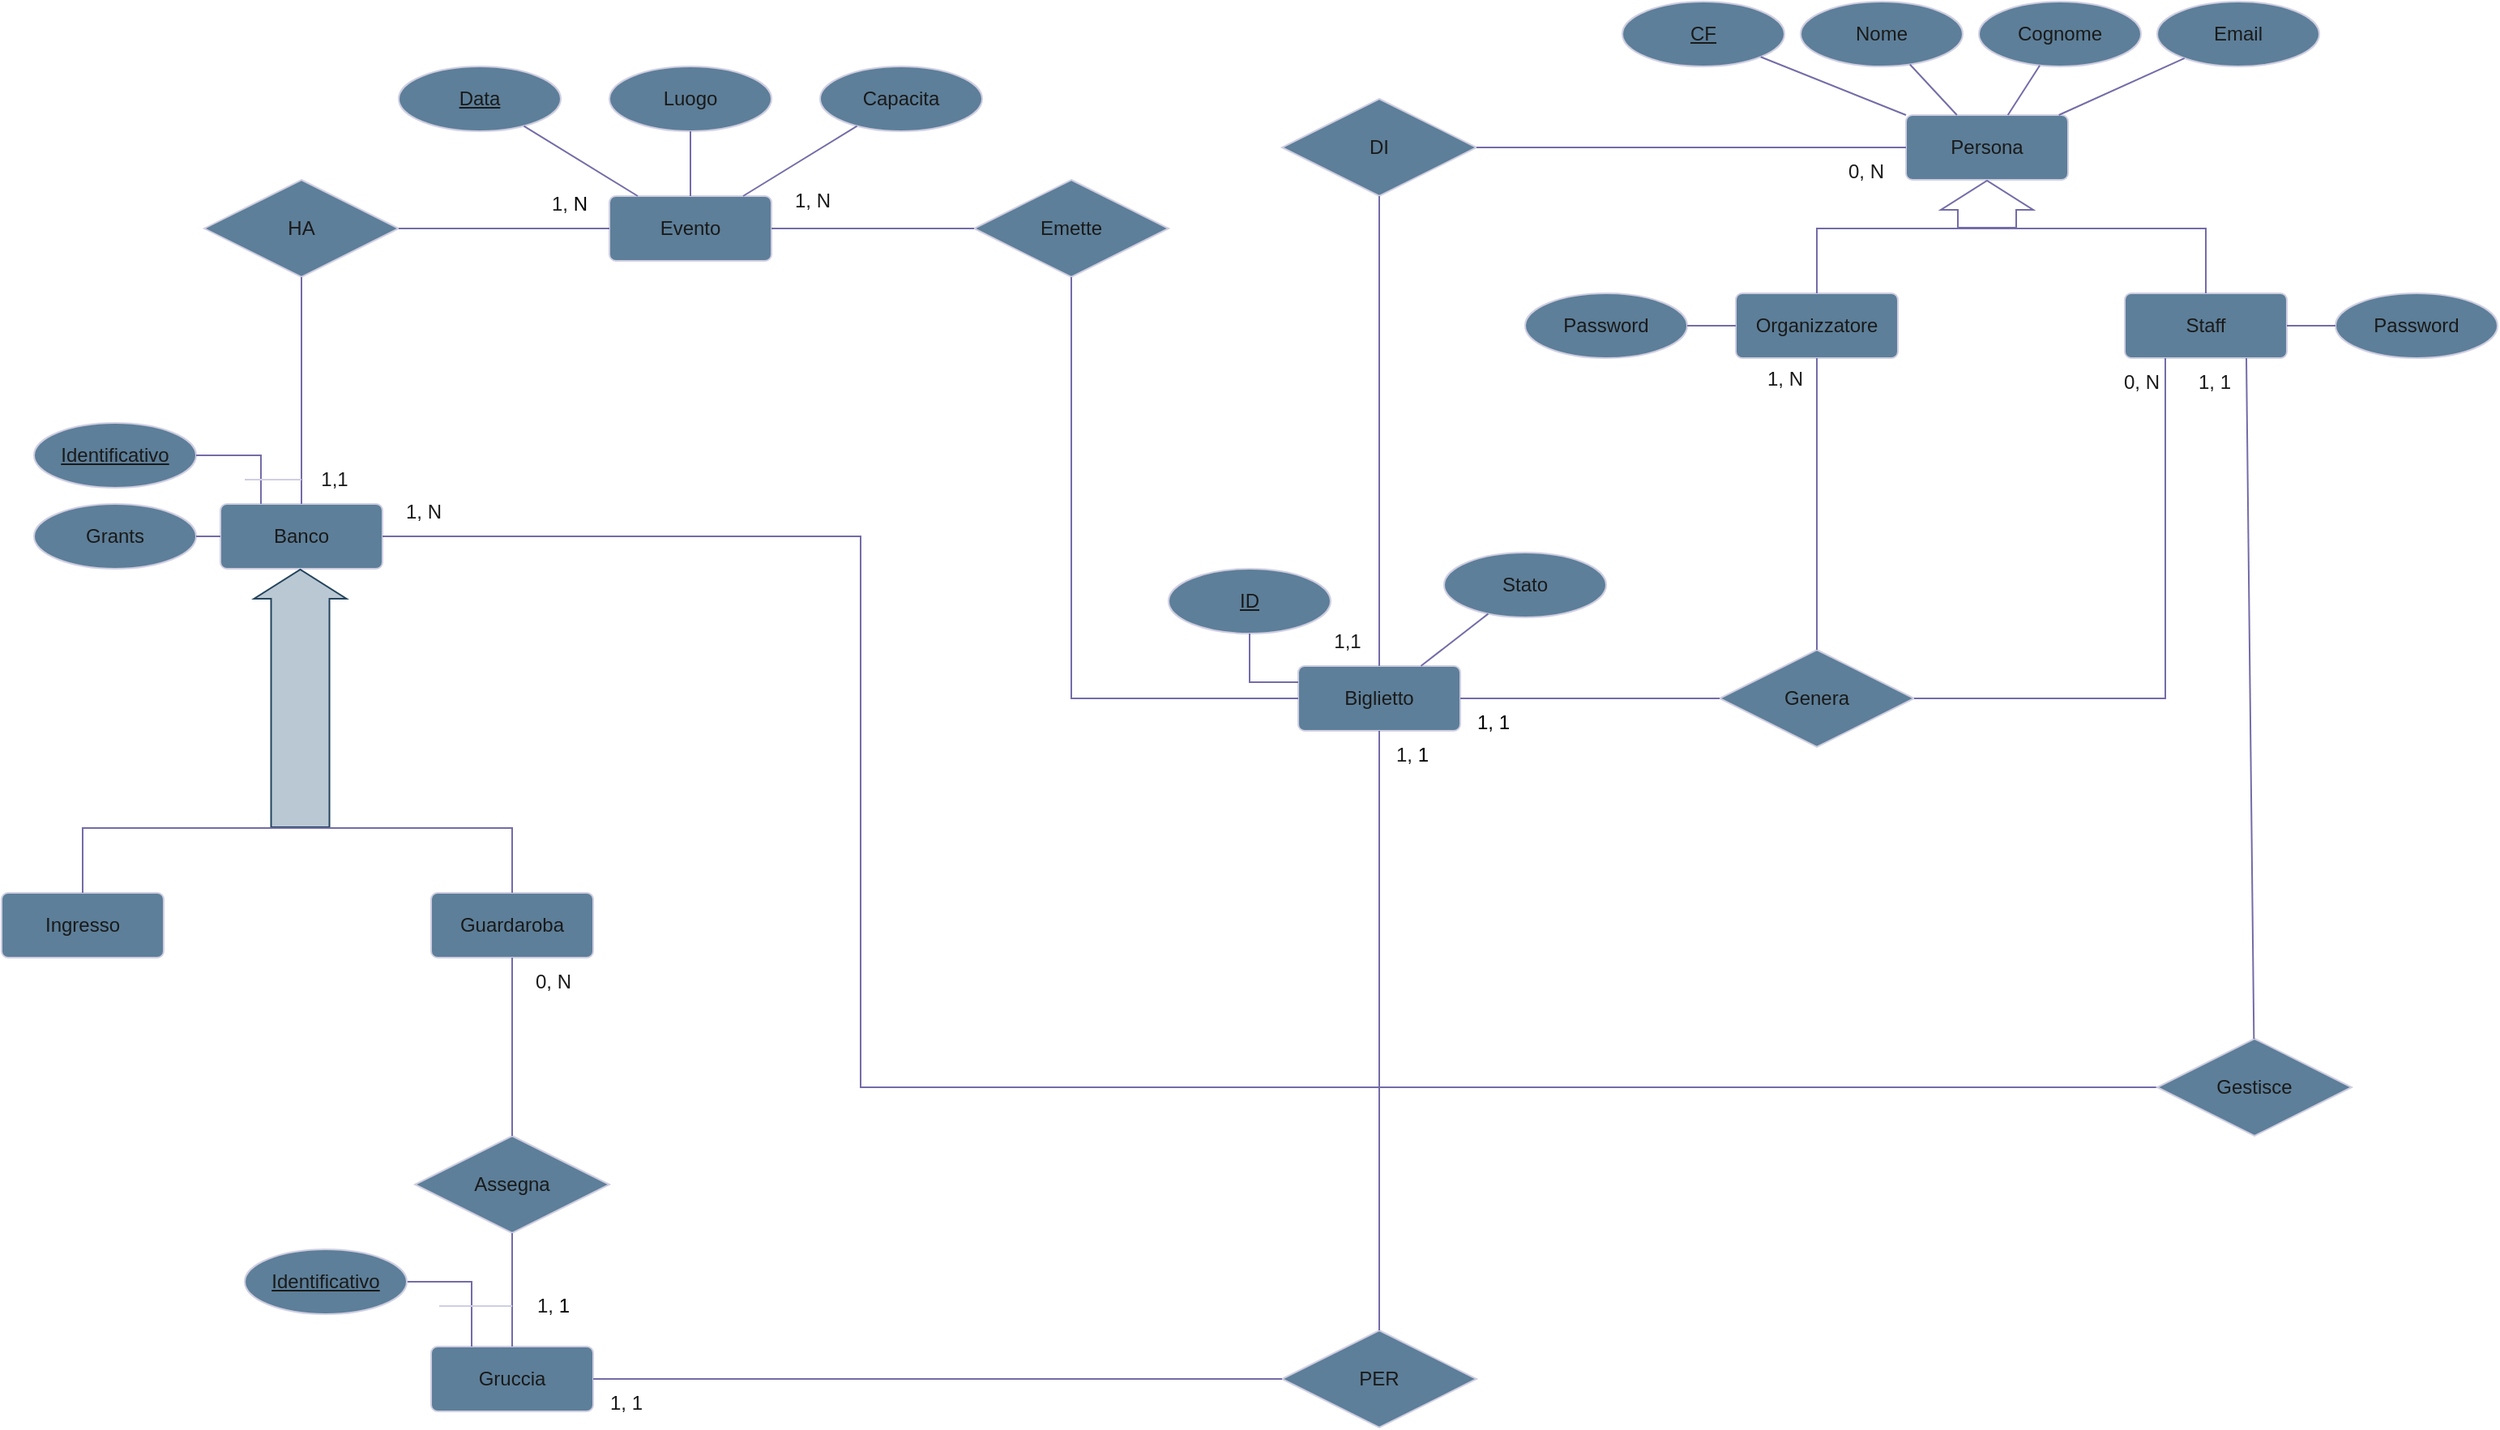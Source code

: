 <mxfile version="25.0.2">
  <diagram id="R2lEEEUBdFMjLlhIrx00" name="Page-1">
    <mxGraphModel dx="1509" dy="880" grid="1" gridSize="10" guides="1" tooltips="1" connect="0" arrows="1" fold="1" page="1" pageScale="1" pageWidth="850" pageHeight="1100" math="0" shadow="0" extFonts="Permanent Marker^https://fonts.googleapis.com/css?family=Permanent+Marker">
      <root>
        <mxCell id="0" />
        <mxCell id="1" parent="0" />
        <mxCell id="5F5oQR9xoUEDwheyP2OU-1" value="Evento" style="rounded=1;arcSize=10;whiteSpace=wrap;html=1;align=center;labelBackgroundColor=none;fillColor=#5D7F99;strokeColor=#D0CEE2;fontColor=#1A1A1A;" parent="1" vertex="1">
          <mxGeometry x="465" y="210" width="100" height="40" as="geometry" />
        </mxCell>
        <mxCell id="5F5oQR9xoUEDwheyP2OU-3" value="Luogo" style="ellipse;whiteSpace=wrap;html=1;align=center;labelBackgroundColor=none;fillColor=#5D7F99;strokeColor=#D0CEE2;fontColor=#1A1A1A;" parent="1" vertex="1">
          <mxGeometry x="465" y="130" width="100" height="40" as="geometry" />
        </mxCell>
        <mxCell id="5F5oQR9xoUEDwheyP2OU-4" value="Data" style="ellipse;whiteSpace=wrap;html=1;align=center;fontStyle=4;labelBackgroundColor=none;fillColor=#5D7F99;strokeColor=#D0CEE2;fontColor=#1A1A1A;" parent="1" vertex="1">
          <mxGeometry x="335" y="130" width="100" height="40" as="geometry" />
        </mxCell>
        <mxCell id="5F5oQR9xoUEDwheyP2OU-5" value="Capacita" style="ellipse;whiteSpace=wrap;html=1;align=center;labelBackgroundColor=none;fillColor=#5D7F99;strokeColor=#D0CEE2;fontColor=#1A1A1A;" parent="1" vertex="1">
          <mxGeometry x="595" y="130" width="100" height="40" as="geometry" />
        </mxCell>
        <mxCell id="5F5oQR9xoUEDwheyP2OU-7" value="Identificativo" style="ellipse;whiteSpace=wrap;html=1;align=center;fontStyle=4;labelBackgroundColor=none;fillColor=#5D7F99;strokeColor=#D0CEE2;fontColor=#1A1A1A;" parent="1" vertex="1">
          <mxGeometry x="110" y="350" width="100" height="40" as="geometry" />
        </mxCell>
        <mxCell id="5F5oQR9xoUEDwheyP2OU-9" value="Grants" style="ellipse;whiteSpace=wrap;html=1;align=center;labelBackgroundColor=none;fillColor=#5D7F99;strokeColor=#D0CEE2;fontColor=#1A1A1A;" parent="1" vertex="1">
          <mxGeometry x="110" y="400" width="100" height="40" as="geometry" />
        </mxCell>
        <mxCell id="5F5oQR9xoUEDwheyP2OU-10" value="Banco" style="rounded=1;arcSize=10;whiteSpace=wrap;html=1;align=center;labelBackgroundColor=none;fillColor=#5D7F99;strokeColor=#D0CEE2;fontColor=#1A1A1A;" parent="1" vertex="1">
          <mxGeometry x="225" y="400" width="100" height="40" as="geometry" />
        </mxCell>
        <mxCell id="5F5oQR9xoUEDwheyP2OU-11" value="Guardaroba" style="rounded=1;arcSize=10;whiteSpace=wrap;html=1;align=center;labelBackgroundColor=none;fillColor=#5D7F99;strokeColor=#D0CEE2;fontColor=#1A1A1A;" parent="1" vertex="1">
          <mxGeometry x="355" y="640" width="100" height="40" as="geometry" />
        </mxCell>
        <mxCell id="5F5oQR9xoUEDwheyP2OU-12" value="Ingresso" style="rounded=1;arcSize=10;whiteSpace=wrap;html=1;align=center;labelBackgroundColor=none;fillColor=#5D7F99;strokeColor=#D0CEE2;fontColor=#1A1A1A;" parent="1" vertex="1">
          <mxGeometry x="90" y="640" width="100" height="40" as="geometry" />
        </mxCell>
        <mxCell id="5F5oQR9xoUEDwheyP2OU-13" value="HA" style="shape=rhombus;perimeter=rhombusPerimeter;whiteSpace=wrap;html=1;align=center;labelBackgroundColor=none;fillColor=#5D7F99;strokeColor=#D0CEE2;fontColor=#1A1A1A;" parent="1" vertex="1">
          <mxGeometry x="215" y="200" width="120" height="60" as="geometry" />
        </mxCell>
        <mxCell id="5F5oQR9xoUEDwheyP2OU-14" value="Assegna" style="shape=rhombus;perimeter=rhombusPerimeter;whiteSpace=wrap;html=1;align=center;labelBackgroundColor=none;fillColor=#5D7F99;strokeColor=#D0CEE2;fontColor=#1A1A1A;" parent="1" vertex="1">
          <mxGeometry x="345" y="790" width="120" height="60" as="geometry" />
        </mxCell>
        <mxCell id="5F5oQR9xoUEDwheyP2OU-15" value="Gruccia" style="rounded=1;arcSize=10;whiteSpace=wrap;html=1;align=center;labelBackgroundColor=none;fillColor=#5D7F99;strokeColor=#D0CEE2;fontColor=#1A1A1A;" parent="1" vertex="1">
          <mxGeometry x="355" y="920" width="100" height="40" as="geometry" />
        </mxCell>
        <mxCell id="5F5oQR9xoUEDwheyP2OU-16" value="PER" style="shape=rhombus;perimeter=rhombusPerimeter;whiteSpace=wrap;html=1;align=center;labelBackgroundColor=none;fillColor=#5D7F99;strokeColor=#D0CEE2;fontColor=#1A1A1A;" parent="1" vertex="1">
          <mxGeometry x="880" y="910" width="120" height="60" as="geometry" />
        </mxCell>
        <mxCell id="5F5oQR9xoUEDwheyP2OU-17" value="Biglietto" style="rounded=1;arcSize=10;whiteSpace=wrap;html=1;align=center;labelBackgroundColor=none;fillColor=#5D7F99;strokeColor=#D0CEE2;fontColor=#1A1A1A;" parent="1" vertex="1">
          <mxGeometry x="890" y="500" width="100" height="40" as="geometry" />
        </mxCell>
        <mxCell id="5F5oQR9xoUEDwheyP2OU-19" value="Emette" style="shape=rhombus;perimeter=rhombusPerimeter;whiteSpace=wrap;html=1;align=center;labelBackgroundColor=none;fillColor=#5D7F99;strokeColor=#D0CEE2;fontColor=#1A1A1A;" parent="1" vertex="1">
          <mxGeometry x="690" y="200" width="120" height="60" as="geometry" />
        </mxCell>
        <mxCell id="5F5oQR9xoUEDwheyP2OU-20" value="Persona" style="rounded=1;arcSize=10;whiteSpace=wrap;html=1;align=center;labelBackgroundColor=none;fillColor=#5D7F99;strokeColor=#D0CEE2;fontColor=#1A1A1A;" parent="1" vertex="1">
          <mxGeometry x="1265" y="160" width="100" height="40" as="geometry" />
        </mxCell>
        <mxCell id="5F5oQR9xoUEDwheyP2OU-21" value="Organizzatore" style="rounded=1;arcSize=10;whiteSpace=wrap;html=1;align=center;labelBackgroundColor=none;fillColor=#5D7F99;strokeColor=#D0CEE2;fontColor=#1A1A1A;" parent="1" vertex="1">
          <mxGeometry x="1160" y="270" width="100" height="40" as="geometry" />
        </mxCell>
        <mxCell id="5F5oQR9xoUEDwheyP2OU-22" value="Staff" style="rounded=1;arcSize=10;whiteSpace=wrap;html=1;align=center;labelBackgroundColor=none;fillColor=#5D7F99;strokeColor=#D0CEE2;fontColor=#1A1A1A;" parent="1" vertex="1">
          <mxGeometry x="1400" y="270" width="100" height="40" as="geometry" />
        </mxCell>
        <mxCell id="5F5oQR9xoUEDwheyP2OU-23" value="CF" style="ellipse;whiteSpace=wrap;html=1;align=center;fontStyle=4;labelBackgroundColor=none;fillColor=#5D7F99;strokeColor=#D0CEE2;fontColor=#1A1A1A;" parent="1" vertex="1">
          <mxGeometry x="1090" y="90" width="100" height="40" as="geometry" />
        </mxCell>
        <mxCell id="5F5oQR9xoUEDwheyP2OU-24" value="Nome" style="ellipse;whiteSpace=wrap;html=1;align=center;labelBackgroundColor=none;fillColor=#5D7F99;strokeColor=#D0CEE2;fontColor=#1A1A1A;" parent="1" vertex="1">
          <mxGeometry x="1200" y="90" width="100" height="40" as="geometry" />
        </mxCell>
        <mxCell id="5F5oQR9xoUEDwheyP2OU-25" value="Cognome" style="ellipse;whiteSpace=wrap;html=1;align=center;labelBackgroundColor=none;fillColor=#5D7F99;strokeColor=#D0CEE2;fontColor=#1A1A1A;" parent="1" vertex="1">
          <mxGeometry x="1310" y="90" width="100" height="40" as="geometry" />
        </mxCell>
        <mxCell id="5F5oQR9xoUEDwheyP2OU-26" value="DI" style="shape=rhombus;perimeter=rhombusPerimeter;whiteSpace=wrap;html=1;align=center;labelBackgroundColor=none;fillColor=#5D7F99;strokeColor=#D0CEE2;fontColor=#1A1A1A;" parent="1" vertex="1">
          <mxGeometry x="880" y="150" width="120" height="60" as="geometry" />
        </mxCell>
        <mxCell id="C57nEhRPr9zmEdhHjsFl-1" value="Email" style="ellipse;whiteSpace=wrap;html=1;align=center;labelBackgroundColor=none;fillColor=#5D7F99;strokeColor=#D0CEE2;fontColor=#1A1A1A;" parent="1" vertex="1">
          <mxGeometry x="1420" y="90" width="100" height="40" as="geometry" />
        </mxCell>
        <mxCell id="C57nEhRPr9zmEdhHjsFl-2" value="" style="endArrow=none;html=1;rounded=0;labelBackgroundColor=none;strokeColor=#736CA8;fontColor=default;" parent="1" source="5F5oQR9xoUEDwheyP2OU-20" target="5F5oQR9xoUEDwheyP2OU-23" edge="1">
          <mxGeometry width="50" height="50" relative="1" as="geometry">
            <mxPoint x="890" y="250" as="sourcePoint" />
            <mxPoint x="940" y="200" as="targetPoint" />
          </mxGeometry>
        </mxCell>
        <mxCell id="C57nEhRPr9zmEdhHjsFl-5" value="" style="endArrow=none;html=1;rounded=0;labelBackgroundColor=none;strokeColor=#736CA8;fontColor=default;" parent="1" source="5F5oQR9xoUEDwheyP2OU-20" target="C57nEhRPr9zmEdhHjsFl-1" edge="1">
          <mxGeometry width="50" height="50" relative="1" as="geometry">
            <mxPoint x="1275" y="170" as="sourcePoint" />
            <mxPoint x="1185" y="134" as="targetPoint" />
          </mxGeometry>
        </mxCell>
        <mxCell id="C57nEhRPr9zmEdhHjsFl-6" value="" style="endArrow=none;html=1;rounded=0;labelBackgroundColor=none;strokeColor=#736CA8;fontColor=default;" parent="1" source="5F5oQR9xoUEDwheyP2OU-20" target="5F5oQR9xoUEDwheyP2OU-25" edge="1">
          <mxGeometry width="50" height="50" relative="1" as="geometry">
            <mxPoint x="1285" y="180" as="sourcePoint" />
            <mxPoint x="1195" y="144" as="targetPoint" />
          </mxGeometry>
        </mxCell>
        <mxCell id="C57nEhRPr9zmEdhHjsFl-7" value="" style="endArrow=none;html=1;rounded=0;labelBackgroundColor=none;strokeColor=#736CA8;fontColor=default;" parent="1" source="5F5oQR9xoUEDwheyP2OU-20" target="5F5oQR9xoUEDwheyP2OU-24" edge="1">
          <mxGeometry width="50" height="50" relative="1" as="geometry">
            <mxPoint x="1295" y="190" as="sourcePoint" />
            <mxPoint x="1205" y="154" as="targetPoint" />
          </mxGeometry>
        </mxCell>
        <mxCell id="C57nEhRPr9zmEdhHjsFl-10" value="" style="shape=flexArrow;endArrow=classic;html=1;rounded=0;width=36;endSize=5.67;labelBackgroundColor=none;strokeColor=#736CA8;fontColor=default;" parent="1" target="5F5oQR9xoUEDwheyP2OU-20" edge="1">
          <mxGeometry width="50" height="50" relative="1" as="geometry">
            <mxPoint x="1315" y="230" as="sourcePoint" />
            <mxPoint x="1200" y="230" as="targetPoint" />
          </mxGeometry>
        </mxCell>
        <mxCell id="C57nEhRPr9zmEdhHjsFl-11" value="" style="endArrow=none;html=1;rounded=0;labelBackgroundColor=none;strokeColor=#736CA8;fontColor=default;" parent="1" source="5F5oQR9xoUEDwheyP2OU-22" target="5F5oQR9xoUEDwheyP2OU-21" edge="1">
          <mxGeometry width="50" height="50" relative="1" as="geometry">
            <mxPoint x="1450" y="230" as="sourcePoint" />
            <mxPoint x="1170" y="230" as="targetPoint" />
            <Array as="points">
              <mxPoint x="1450" y="230" />
              <mxPoint x="1210" y="230" />
            </Array>
          </mxGeometry>
        </mxCell>
        <mxCell id="C57nEhRPr9zmEdhHjsFl-12" value="Password" style="ellipse;whiteSpace=wrap;html=1;align=center;labelBackgroundColor=none;fillColor=#5D7F99;strokeColor=#D0CEE2;fontColor=#1A1A1A;" parent="1" vertex="1">
          <mxGeometry x="1030" y="270" width="100" height="40" as="geometry" />
        </mxCell>
        <mxCell id="C57nEhRPr9zmEdhHjsFl-13" value="Password" style="ellipse;whiteSpace=wrap;html=1;align=center;labelBackgroundColor=none;fillColor=#5D7F99;strokeColor=#D0CEE2;fontColor=#1A1A1A;" parent="1" vertex="1">
          <mxGeometry x="1530" y="270" width="100" height="40" as="geometry" />
        </mxCell>
        <mxCell id="C57nEhRPr9zmEdhHjsFl-14" value="" style="endArrow=none;html=1;rounded=0;labelBackgroundColor=none;strokeColor=#736CA8;fontColor=default;" parent="1" source="5F5oQR9xoUEDwheyP2OU-21" target="C57nEhRPr9zmEdhHjsFl-12" edge="1">
          <mxGeometry width="50" height="50" relative="1" as="geometry">
            <mxPoint x="1200" y="376" as="sourcePoint" />
            <mxPoint x="1110" y="340" as="targetPoint" />
          </mxGeometry>
        </mxCell>
        <mxCell id="C57nEhRPr9zmEdhHjsFl-15" value="" style="endArrow=none;html=1;rounded=0;labelBackgroundColor=none;strokeColor=#736CA8;fontColor=default;" parent="1" source="5F5oQR9xoUEDwheyP2OU-22" target="C57nEhRPr9zmEdhHjsFl-13" edge="1">
          <mxGeometry width="50" height="50" relative="1" as="geometry">
            <mxPoint x="1490" y="410" as="sourcePoint" />
            <mxPoint x="1568" y="375" as="targetPoint" />
          </mxGeometry>
        </mxCell>
        <mxCell id="C57nEhRPr9zmEdhHjsFl-17" value="" style="endArrow=none;html=1;rounded=0;labelBackgroundColor=none;strokeColor=#736CA8;fontColor=default;" parent="1" source="5F5oQR9xoUEDwheyP2OU-1" target="5F5oQR9xoUEDwheyP2OU-4" edge="1">
          <mxGeometry width="50" height="50" relative="1" as="geometry">
            <mxPoint x="1275" y="170" as="sourcePoint" />
            <mxPoint x="1185" y="134" as="targetPoint" />
          </mxGeometry>
        </mxCell>
        <mxCell id="C57nEhRPr9zmEdhHjsFl-18" value="" style="endArrow=none;html=1;rounded=0;labelBackgroundColor=none;strokeColor=#736CA8;fontColor=default;" parent="1" source="5F5oQR9xoUEDwheyP2OU-10" target="5F5oQR9xoUEDwheyP2OU-9" edge="1">
          <mxGeometry width="50" height="50" relative="1" as="geometry">
            <mxPoint x="1283" y="540" as="sourcePoint" />
            <mxPoint x="1193" y="504" as="targetPoint" />
          </mxGeometry>
        </mxCell>
        <mxCell id="C57nEhRPr9zmEdhHjsFl-19" value="" style="endArrow=none;html=1;rounded=0;labelBackgroundColor=none;strokeColor=#736CA8;fontColor=default;" parent="1" source="5F5oQR9xoUEDwheyP2OU-1" target="5F5oQR9xoUEDwheyP2OU-5" edge="1">
          <mxGeometry width="50" height="50" relative="1" as="geometry">
            <mxPoint x="1295" y="190" as="sourcePoint" />
            <mxPoint x="1205" y="154" as="targetPoint" />
          </mxGeometry>
        </mxCell>
        <mxCell id="C57nEhRPr9zmEdhHjsFl-20" value="" style="endArrow=none;html=1;rounded=0;labelBackgroundColor=none;strokeColor=#736CA8;fontColor=default;" parent="1" source="5F5oQR9xoUEDwheyP2OU-1" target="5F5oQR9xoUEDwheyP2OU-3" edge="1">
          <mxGeometry width="50" height="50" relative="1" as="geometry">
            <mxPoint x="1305" y="200" as="sourcePoint" />
            <mxPoint x="1215" y="164" as="targetPoint" />
          </mxGeometry>
        </mxCell>
        <mxCell id="C57nEhRPr9zmEdhHjsFl-21" value="" style="shape=flexArrow;endArrow=classic;html=1;rounded=0;width=36;endSize=5.67;labelBackgroundColor=none;fontColor=default;strokeColor=#23445d;fillStyle=solid;fillColor=#bac8d3;" parent="1" edge="1">
          <mxGeometry width="50" height="50" relative="1" as="geometry">
            <mxPoint x="274.26" y="600" as="sourcePoint" />
            <mxPoint x="274.26" y="440" as="targetPoint" />
          </mxGeometry>
        </mxCell>
        <mxCell id="C57nEhRPr9zmEdhHjsFl-24" value="" style="endArrow=none;html=1;rounded=0;labelBackgroundColor=none;strokeColor=#736CA8;fontColor=default;" parent="1" source="5F5oQR9xoUEDwheyP2OU-10" target="5F5oQR9xoUEDwheyP2OU-13" edge="1">
          <mxGeometry width="50" height="50" relative="1" as="geometry">
            <mxPoint x="473" y="750" as="sourcePoint" />
            <mxPoint x="372" y="729" as="targetPoint" />
          </mxGeometry>
        </mxCell>
        <mxCell id="C57nEhRPr9zmEdhHjsFl-25" value="" style="endArrow=none;html=1;rounded=0;labelBackgroundColor=none;strokeColor=#736CA8;fontColor=default;" parent="1" source="5F5oQR9xoUEDwheyP2OU-13" target="5F5oQR9xoUEDwheyP2OU-1" edge="1">
          <mxGeometry width="50" height="50" relative="1" as="geometry">
            <mxPoint x="485" y="410" as="sourcePoint" />
            <mxPoint x="384" y="389" as="targetPoint" />
          </mxGeometry>
        </mxCell>
        <mxCell id="C57nEhRPr9zmEdhHjsFl-26" value="" style="endArrow=none;html=1;rounded=0;labelBackgroundColor=none;strokeColor=#736CA8;fontColor=default;" parent="1" source="5F5oQR9xoUEDwheyP2OU-11" target="5F5oQR9xoUEDwheyP2OU-12" edge="1">
          <mxGeometry width="50" height="50" relative="1" as="geometry">
            <mxPoint x="395" y="640" as="sourcePoint" />
            <mxPoint x="155" y="640" as="targetPoint" />
            <Array as="points">
              <mxPoint x="405" y="600" />
              <mxPoint x="140" y="600" />
            </Array>
          </mxGeometry>
        </mxCell>
        <mxCell id="C57nEhRPr9zmEdhHjsFl-27" value="" style="endArrow=none;html=1;rounded=0;labelBackgroundColor=none;strokeColor=#736CA8;fontColor=default;" parent="1" source="5F5oQR9xoUEDwheyP2OU-11" target="5F5oQR9xoUEDwheyP2OU-14" edge="1">
          <mxGeometry width="50" height="50" relative="1" as="geometry">
            <mxPoint x="236" y="450" as="sourcePoint" />
            <mxPoint x="125" y="496" as="targetPoint" />
          </mxGeometry>
        </mxCell>
        <mxCell id="C57nEhRPr9zmEdhHjsFl-28" value="" style="endArrow=none;html=1;rounded=0;labelBackgroundColor=none;strokeColor=#736CA8;fontColor=default;" parent="1" source="5F5oQR9xoUEDwheyP2OU-14" target="5F5oQR9xoUEDwheyP2OU-15" edge="1">
          <mxGeometry width="50" height="50" relative="1" as="geometry">
            <mxPoint x="415" y="690" as="sourcePoint" />
            <mxPoint x="415" y="800" as="targetPoint" />
          </mxGeometry>
        </mxCell>
        <mxCell id="C57nEhRPr9zmEdhHjsFl-29" value="" style="endArrow=none;html=1;rounded=0;labelBackgroundColor=none;strokeColor=#736CA8;fontColor=default;" parent="1" source="5F5oQR9xoUEDwheyP2OU-16" target="5F5oQR9xoUEDwheyP2OU-15" edge="1">
          <mxGeometry width="50" height="50" relative="1" as="geometry">
            <mxPoint x="665" y="1200" as="sourcePoint" />
            <mxPoint x="665" y="1260" as="targetPoint" />
          </mxGeometry>
        </mxCell>
        <mxCell id="C57nEhRPr9zmEdhHjsFl-30" value="" style="endArrow=none;html=1;rounded=0;labelBackgroundColor=none;strokeColor=#736CA8;fontColor=default;" parent="1" source="5F5oQR9xoUEDwheyP2OU-17" target="5F5oQR9xoUEDwheyP2OU-16" edge="1">
          <mxGeometry width="50" height="50" relative="1" as="geometry">
            <mxPoint x="675" y="1210" as="sourcePoint" />
            <mxPoint x="675" y="1270" as="targetPoint" />
          </mxGeometry>
        </mxCell>
        <mxCell id="C57nEhRPr9zmEdhHjsFl-31" value="" style="endArrow=none;html=1;rounded=0;labelBackgroundColor=none;strokeColor=#736CA8;fontColor=default;" parent="1" source="5F5oQR9xoUEDwheyP2OU-26" target="5F5oQR9xoUEDwheyP2OU-17" edge="1">
          <mxGeometry width="50" height="50" relative="1" as="geometry">
            <mxPoint x="675" y="870" as="sourcePoint" />
            <mxPoint x="675" y="930" as="targetPoint" />
          </mxGeometry>
        </mxCell>
        <mxCell id="C57nEhRPr9zmEdhHjsFl-32" value="" style="endArrow=none;html=1;rounded=0;labelBackgroundColor=none;strokeColor=#736CA8;fontColor=default;" parent="1" source="5F5oQR9xoUEDwheyP2OU-26" target="5F5oQR9xoUEDwheyP2OU-20" edge="1">
          <mxGeometry width="50" height="50" relative="1" as="geometry">
            <mxPoint x="685" y="880" as="sourcePoint" />
            <mxPoint x="685" y="940" as="targetPoint" />
          </mxGeometry>
        </mxCell>
        <mxCell id="B8gMn7OS_unOrH18oPbT-1" value="Genera" style="shape=rhombus;perimeter=rhombusPerimeter;whiteSpace=wrap;html=1;align=center;labelBackgroundColor=none;fillColor=#5D7F99;strokeColor=#D0CEE2;fontColor=#1A1A1A;" parent="1" vertex="1">
          <mxGeometry x="1150" y="490" width="120" height="60" as="geometry" />
        </mxCell>
        <mxCell id="B8gMn7OS_unOrH18oPbT-2" value="" style="endArrow=none;html=1;rounded=0;labelBackgroundColor=none;strokeColor=#736CA8;fontColor=default;" parent="1" source="5F5oQR9xoUEDwheyP2OU-21" target="B8gMn7OS_unOrH18oPbT-1" edge="1">
          <mxGeometry width="50" height="50" relative="1" as="geometry">
            <mxPoint x="950" y="220" as="sourcePoint" />
            <mxPoint x="950" y="510" as="targetPoint" />
          </mxGeometry>
        </mxCell>
        <mxCell id="B8gMn7OS_unOrH18oPbT-3" value="" style="endArrow=none;html=1;rounded=0;exitX=0.25;exitY=1;exitDx=0;exitDy=0;labelBackgroundColor=none;strokeColor=#736CA8;fontColor=default;" parent="1" source="5F5oQR9xoUEDwheyP2OU-22" target="B8gMn7OS_unOrH18oPbT-1" edge="1">
          <mxGeometry width="50" height="50" relative="1" as="geometry">
            <mxPoint x="960" y="230" as="sourcePoint" />
            <mxPoint x="960" y="520" as="targetPoint" />
            <Array as="points">
              <mxPoint x="1425" y="520" />
            </Array>
          </mxGeometry>
        </mxCell>
        <mxCell id="B8gMn7OS_unOrH18oPbT-4" value="" style="endArrow=none;html=1;rounded=0;labelBackgroundColor=none;strokeColor=#736CA8;fontColor=default;" parent="1" source="B8gMn7OS_unOrH18oPbT-1" target="5F5oQR9xoUEDwheyP2OU-17" edge="1">
          <mxGeometry width="50" height="50" relative="1" as="geometry">
            <mxPoint x="970" y="240" as="sourcePoint" />
            <mxPoint x="970" y="530" as="targetPoint" />
          </mxGeometry>
        </mxCell>
        <mxCell id="B8gMn7OS_unOrH18oPbT-7" value="" style="endArrow=none;html=1;rounded=0;labelBackgroundColor=none;strokeColor=#736CA8;fontColor=default;" parent="1" source="5F5oQR9xoUEDwheyP2OU-1" target="5F5oQR9xoUEDwheyP2OU-19" edge="1">
          <mxGeometry width="50" height="50" relative="1" as="geometry">
            <mxPoint x="950" y="220" as="sourcePoint" />
            <mxPoint x="950" y="510" as="targetPoint" />
          </mxGeometry>
        </mxCell>
        <mxCell id="B8gMn7OS_unOrH18oPbT-8" value="" style="endArrow=none;html=1;rounded=0;labelBackgroundColor=none;strokeColor=#736CA8;fontColor=default;" parent="1" source="5F5oQR9xoUEDwheyP2OU-19" target="5F5oQR9xoUEDwheyP2OU-17" edge="1">
          <mxGeometry width="50" height="50" relative="1" as="geometry">
            <mxPoint x="960" y="230" as="sourcePoint" />
            <mxPoint x="960" y="520" as="targetPoint" />
            <Array as="points">
              <mxPoint x="750" y="520" />
            </Array>
          </mxGeometry>
        </mxCell>
        <mxCell id="B8gMn7OS_unOrH18oPbT-11" value="Stato" style="ellipse;whiteSpace=wrap;html=1;align=center;labelBackgroundColor=none;fillColor=#5D7F99;strokeColor=#D0CEE2;fontColor=#1A1A1A;" parent="1" vertex="1">
          <mxGeometry x="980" y="430" width="100" height="40" as="geometry" />
        </mxCell>
        <mxCell id="B8gMn7OS_unOrH18oPbT-12" value="ID" style="ellipse;whiteSpace=wrap;html=1;align=center;fontStyle=4;labelBackgroundColor=none;fillColor=#5D7F99;strokeColor=#D0CEE2;fontColor=#1A1A1A;" parent="1" vertex="1">
          <mxGeometry x="810" y="440" width="100" height="40" as="geometry" />
        </mxCell>
        <mxCell id="B8gMn7OS_unOrH18oPbT-14" value="" style="endArrow=none;html=1;rounded=0;exitX=0.25;exitY=0;exitDx=0;exitDy=0;labelBackgroundColor=none;strokeColor=#736CA8;fontColor=default;" parent="1" source="5F5oQR9xoUEDwheyP2OU-15" target="B8gMn7OS_unOrH18oPbT-25" edge="1">
          <mxGeometry width="50" height="50" relative="1" as="geometry">
            <mxPoint x="650" y="940" as="sourcePoint" />
            <mxPoint x="287.629" y="837.835" as="targetPoint" />
            <Array as="points">
              <mxPoint x="380" y="880" />
            </Array>
          </mxGeometry>
        </mxCell>
        <mxCell id="B8gMn7OS_unOrH18oPbT-15" value="" style="line;strokeWidth=1;rotatable=0;dashed=0;labelPosition=right;align=left;verticalAlign=middle;spacingTop=0;spacingLeft=6;points=[];portConstraint=eastwest;labelBackgroundColor=none;fillColor=#5D7F99;strokeColor=#D0CEE2;fontColor=#1A1A1A;" parent="1" vertex="1">
          <mxGeometry x="360" y="890" width="45" height="10" as="geometry" />
        </mxCell>
        <mxCell id="B8gMn7OS_unOrH18oPbT-19" value="" style="endArrow=none;html=1;rounded=0;entryX=0;entryY=0.25;entryDx=0;entryDy=0;labelBackgroundColor=none;strokeColor=#736CA8;fontColor=default;" parent="1" source="B8gMn7OS_unOrH18oPbT-12" target="5F5oQR9xoUEDwheyP2OU-17" edge="1">
          <mxGeometry width="50" height="50" relative="1" as="geometry">
            <mxPoint x="655" y="850" as="sourcePoint" />
            <mxPoint x="655" y="910" as="targetPoint" />
            <Array as="points">
              <mxPoint x="860" y="510" />
            </Array>
          </mxGeometry>
        </mxCell>
        <mxCell id="B8gMn7OS_unOrH18oPbT-20" value="" style="endArrow=none;html=1;rounded=0;labelBackgroundColor=none;strokeColor=#736CA8;fontColor=default;" parent="1" source="B8gMn7OS_unOrH18oPbT-11" target="5F5oQR9xoUEDwheyP2OU-17" edge="1">
          <mxGeometry width="50" height="50" relative="1" as="geometry">
            <mxPoint x="665" y="860" as="sourcePoint" />
            <mxPoint x="665" y="920" as="targetPoint" />
          </mxGeometry>
        </mxCell>
        <mxCell id="B8gMn7OS_unOrH18oPbT-21" value="" style="endArrow=none;html=1;rounded=0;labelBackgroundColor=none;strokeColor=#736CA8;fontColor=default;" parent="1" source="5F5oQR9xoUEDwheyP2OU-10" target="B8gMn7OS_unOrH18oPbT-22" edge="1">
          <mxGeometry width="50" height="50" relative="1" as="geometry">
            <mxPoint x="675" y="870" as="sourcePoint" />
            <mxPoint x="1240" y="760" as="targetPoint" />
            <Array as="points">
              <mxPoint x="620" y="420" />
              <mxPoint x="620" y="760" />
            </Array>
          </mxGeometry>
        </mxCell>
        <mxCell id="B8gMn7OS_unOrH18oPbT-22" value="Gestisce" style="shape=rhombus;perimeter=rhombusPerimeter;whiteSpace=wrap;html=1;align=center;labelBackgroundColor=none;fillColor=#5D7F99;strokeColor=#D0CEE2;fontColor=#1A1A1A;" parent="1" vertex="1">
          <mxGeometry x="1420" y="730" width="120" height="60" as="geometry" />
        </mxCell>
        <mxCell id="B8gMn7OS_unOrH18oPbT-24" value="" style="endArrow=none;html=1;rounded=0;entryX=0.75;entryY=1;entryDx=0;entryDy=0;labelBackgroundColor=none;strokeColor=#736CA8;fontColor=default;" parent="1" source="B8gMn7OS_unOrH18oPbT-22" target="5F5oQR9xoUEDwheyP2OU-22" edge="1">
          <mxGeometry width="50" height="50" relative="1" as="geometry">
            <mxPoint x="535" y="750" as="sourcePoint" />
            <mxPoint x="1450" y="520" as="targetPoint" />
          </mxGeometry>
        </mxCell>
        <mxCell id="B8gMn7OS_unOrH18oPbT-25" value="Identificativo" style="ellipse;whiteSpace=wrap;html=1;align=center;fontStyle=4;labelBackgroundColor=none;fillColor=#5D7F99;strokeColor=#D0CEE2;fontColor=#1A1A1A;" parent="1" vertex="1">
          <mxGeometry x="240" y="860" width="100" height="40" as="geometry" />
        </mxCell>
        <mxCell id="B8gMn7OS_unOrH18oPbT-37" value="" style="endArrow=none;html=1;rounded=0;exitX=0.25;exitY=0;exitDx=0;exitDy=0;labelBackgroundColor=none;strokeColor=#736CA8;fontColor=default;" parent="1" source="5F5oQR9xoUEDwheyP2OU-10" target="5F5oQR9xoUEDwheyP2OU-7" edge="1">
          <mxGeometry width="50" height="50" relative="1" as="geometry">
            <mxPoint x="250" y="400" as="sourcePoint" />
            <mxPoint x="220" y="310" as="targetPoint" />
            <Array as="points">
              <mxPoint x="250" y="370" />
            </Array>
          </mxGeometry>
        </mxCell>
        <mxCell id="B8gMn7OS_unOrH18oPbT-13" value="" style="line;strokeWidth=1;rotatable=0;dashed=0;labelPosition=right;align=left;verticalAlign=middle;spacingTop=0;spacingLeft=6;points=[];portConstraint=eastwest;labelBackgroundColor=none;fillColor=#5D7F99;strokeColor=#D0CEE2;fontColor=#1A1A1A;" parent="1" vertex="1">
          <mxGeometry x="240" y="380" width="35" height="10" as="geometry" />
        </mxCell>
        <mxCell id="B8gMn7OS_unOrH18oPbT-38" value="1,&amp;nbsp;&lt;span style=&quot;background-color: transparent; color: light-dark(rgb(0, 0, 0), rgb(255, 255, 255));&quot;&gt;N&lt;/span&gt;" style="text;html=1;align=center;verticalAlign=middle;resizable=0;points=[];autosize=1;strokeColor=none;fillColor=none;labelBackgroundColor=none;fontColor=#1A1A1A;" parent="1" vertex="1">
          <mxGeometry x="415" y="200" width="50" height="30" as="geometry" />
        </mxCell>
        <mxCell id="B8gMn7OS_unOrH18oPbT-39" value="1,1" style="text;html=1;align=center;verticalAlign=middle;resizable=0;points=[];autosize=1;strokeColor=none;fillColor=none;labelBackgroundColor=none;fontColor=#1A1A1A;" parent="1" vertex="1">
          <mxGeometry x="275" y="370" width="40" height="30" as="geometry" />
        </mxCell>
        <mxCell id="B8gMn7OS_unOrH18oPbT-40" value="1, N" style="text;html=1;align=center;verticalAlign=middle;resizable=0;points=[];autosize=1;strokeColor=none;fillColor=none;labelBackgroundColor=none;fontColor=#1A1A1A;" parent="1" vertex="1">
          <mxGeometry x="565" y="198" width="50" height="30" as="geometry" />
        </mxCell>
        <mxCell id="B8gMn7OS_unOrH18oPbT-41" value="1,1" style="text;html=1;align=center;verticalAlign=middle;resizable=0;points=[];autosize=1;strokeColor=none;fillColor=none;labelBackgroundColor=none;fontColor=#1A1A1A;" parent="1" vertex="1">
          <mxGeometry x="900" y="470" width="40" height="30" as="geometry" />
        </mxCell>
        <mxCell id="B8gMn7OS_unOrH18oPbT-42" value="0, N" style="text;html=1;align=center;verticalAlign=middle;resizable=0;points=[];autosize=1;strokeColor=none;fillColor=none;labelBackgroundColor=none;fontColor=#1A1A1A;" parent="1" vertex="1">
          <mxGeometry x="1215" y="180" width="50" height="30" as="geometry" />
        </mxCell>
        <mxCell id="B8gMn7OS_unOrH18oPbT-44" value="0, N" style="text;html=1;align=center;verticalAlign=middle;resizable=0;points=[];autosize=1;strokeColor=none;fillColor=none;labelBackgroundColor=none;fontColor=#1A1A1A;" parent="1" vertex="1">
          <mxGeometry x="1385" y="310" width="50" height="30" as="geometry" />
        </mxCell>
        <mxCell id="B8gMn7OS_unOrH18oPbT-46" value="1, 1" style="text;html=1;align=center;verticalAlign=middle;resizable=0;points=[];autosize=1;strokeColor=none;fillColor=none;labelBackgroundColor=none;fontColor=#1A1A1A;" parent="1" vertex="1">
          <mxGeometry x="1435" y="310" width="40" height="30" as="geometry" />
        </mxCell>
        <mxCell id="B8gMn7OS_unOrH18oPbT-47" value="1, N" style="text;html=1;align=center;verticalAlign=middle;resizable=0;points=[];autosize=1;strokeColor=none;fillColor=none;labelBackgroundColor=none;fontColor=#1A1A1A;" parent="1" vertex="1">
          <mxGeometry x="1165" y="308" width="50" height="30" as="geometry" />
        </mxCell>
        <mxCell id="B8gMn7OS_unOrH18oPbT-48" value="&lt;span style=&quot;background-color: transparent; color: light-dark(rgb(0, 0, 0), rgb(255, 255, 255));&quot;&gt;1, 1&lt;/span&gt;" style="text;html=1;align=center;verticalAlign=middle;resizable=0;points=[];autosize=1;strokeColor=none;fillColor=none;labelBackgroundColor=none;fontColor=#1A1A1A;" parent="1" vertex="1">
          <mxGeometry x="990" y="520" width="40" height="30" as="geometry" />
        </mxCell>
        <mxCell id="B8gMn7OS_unOrH18oPbT-49" value="1, 1" style="text;html=1;align=center;verticalAlign=middle;resizable=0;points=[];autosize=1;strokeColor=none;fillColor=none;labelBackgroundColor=none;fontColor=#1A1A1A;" parent="1" vertex="1">
          <mxGeometry x="455" y="940" width="40" height="30" as="geometry" />
        </mxCell>
        <mxCell id="B8gMn7OS_unOrH18oPbT-50" value="1,&amp;nbsp;&lt;span style=&quot;background-color: transparent; color: light-dark(rgb(0, 0, 0), rgb(255, 255, 255));&quot;&gt;1&lt;/span&gt;" style="text;html=1;align=center;verticalAlign=middle;resizable=0;points=[];autosize=1;strokeColor=none;fillColor=none;labelBackgroundColor=none;fontColor=#1A1A1A;" parent="1" vertex="1">
          <mxGeometry x="410" y="880" width="40" height="30" as="geometry" />
        </mxCell>
        <mxCell id="B8gMn7OS_unOrH18oPbT-51" value="0, N" style="text;html=1;align=center;verticalAlign=middle;resizable=0;points=[];autosize=1;strokeColor=none;fillColor=none;labelBackgroundColor=none;fontColor=#1A1A1A;" parent="1" vertex="1">
          <mxGeometry x="405" y="680" width="50" height="30" as="geometry" />
        </mxCell>
        <mxCell id="B8gMn7OS_unOrH18oPbT-52" value="1, N" style="text;html=1;align=center;verticalAlign=middle;resizable=0;points=[];autosize=1;strokeColor=none;fillColor=none;labelBackgroundColor=none;fontColor=#1A1A1A;" parent="1" vertex="1">
          <mxGeometry x="325" y="390" width="50" height="30" as="geometry" />
        </mxCell>
        <mxCell id="B8gMn7OS_unOrH18oPbT-53" value="1,&amp;nbsp;&lt;span style=&quot;background-color: transparent; color: light-dark(rgb(0, 0, 0), rgb(255, 255, 255));&quot;&gt;1&lt;/span&gt;" style="text;html=1;align=center;verticalAlign=middle;resizable=0;points=[];autosize=1;strokeColor=none;fillColor=none;labelBackgroundColor=none;fontColor=#1A1A1A;" vertex="1" parent="1">
          <mxGeometry x="940" y="540" width="40" height="30" as="geometry" />
        </mxCell>
      </root>
    </mxGraphModel>
  </diagram>
</mxfile>
